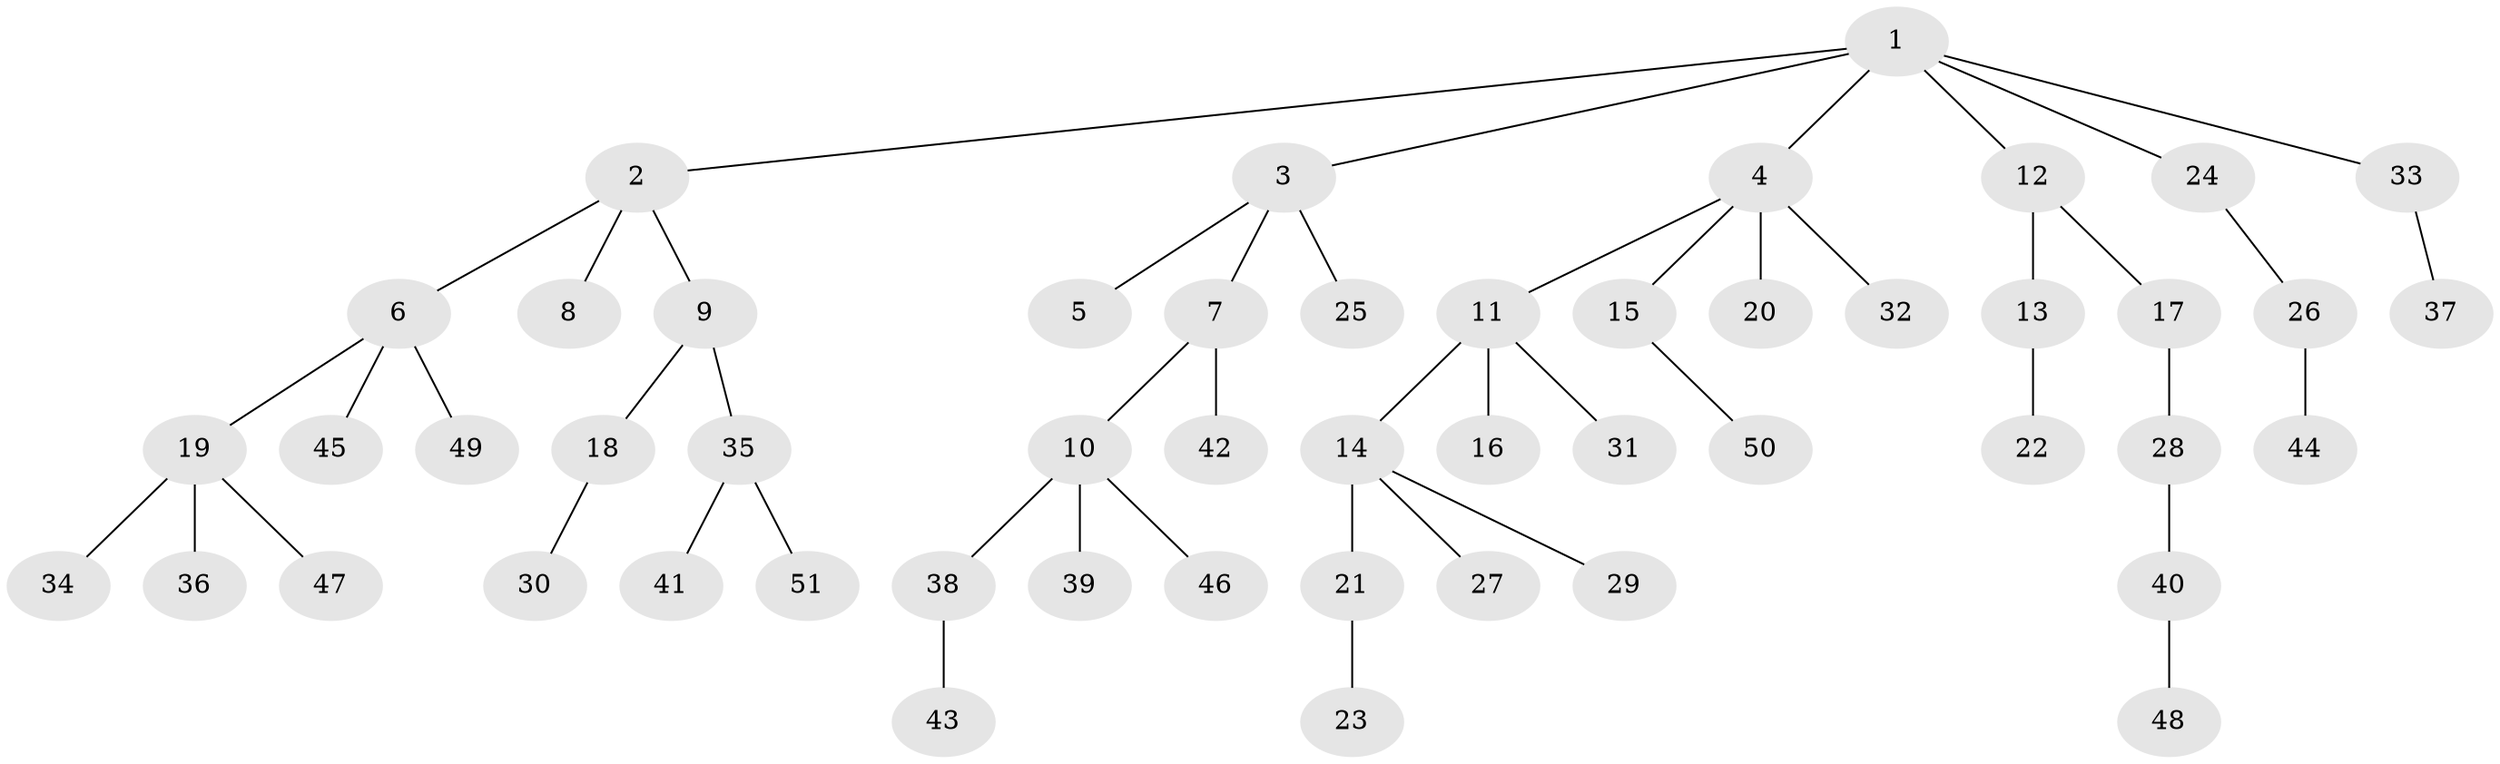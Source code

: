 // coarse degree distribution, {7: 0.047619047619047616, 3: 0.14285714285714285, 2: 0.3333333333333333, 1: 0.47619047619047616}
// Generated by graph-tools (version 1.1) at 2025/51/03/04/25 22:51:43]
// undirected, 51 vertices, 50 edges
graph export_dot {
  node [color=gray90,style=filled];
  1;
  2;
  3;
  4;
  5;
  6;
  7;
  8;
  9;
  10;
  11;
  12;
  13;
  14;
  15;
  16;
  17;
  18;
  19;
  20;
  21;
  22;
  23;
  24;
  25;
  26;
  27;
  28;
  29;
  30;
  31;
  32;
  33;
  34;
  35;
  36;
  37;
  38;
  39;
  40;
  41;
  42;
  43;
  44;
  45;
  46;
  47;
  48;
  49;
  50;
  51;
  1 -- 2;
  1 -- 3;
  1 -- 4;
  1 -- 12;
  1 -- 24;
  1 -- 33;
  2 -- 6;
  2 -- 8;
  2 -- 9;
  3 -- 5;
  3 -- 7;
  3 -- 25;
  4 -- 11;
  4 -- 15;
  4 -- 20;
  4 -- 32;
  6 -- 19;
  6 -- 45;
  6 -- 49;
  7 -- 10;
  7 -- 42;
  9 -- 18;
  9 -- 35;
  10 -- 38;
  10 -- 39;
  10 -- 46;
  11 -- 14;
  11 -- 16;
  11 -- 31;
  12 -- 13;
  12 -- 17;
  13 -- 22;
  14 -- 21;
  14 -- 27;
  14 -- 29;
  15 -- 50;
  17 -- 28;
  18 -- 30;
  19 -- 34;
  19 -- 36;
  19 -- 47;
  21 -- 23;
  24 -- 26;
  26 -- 44;
  28 -- 40;
  33 -- 37;
  35 -- 41;
  35 -- 51;
  38 -- 43;
  40 -- 48;
}
